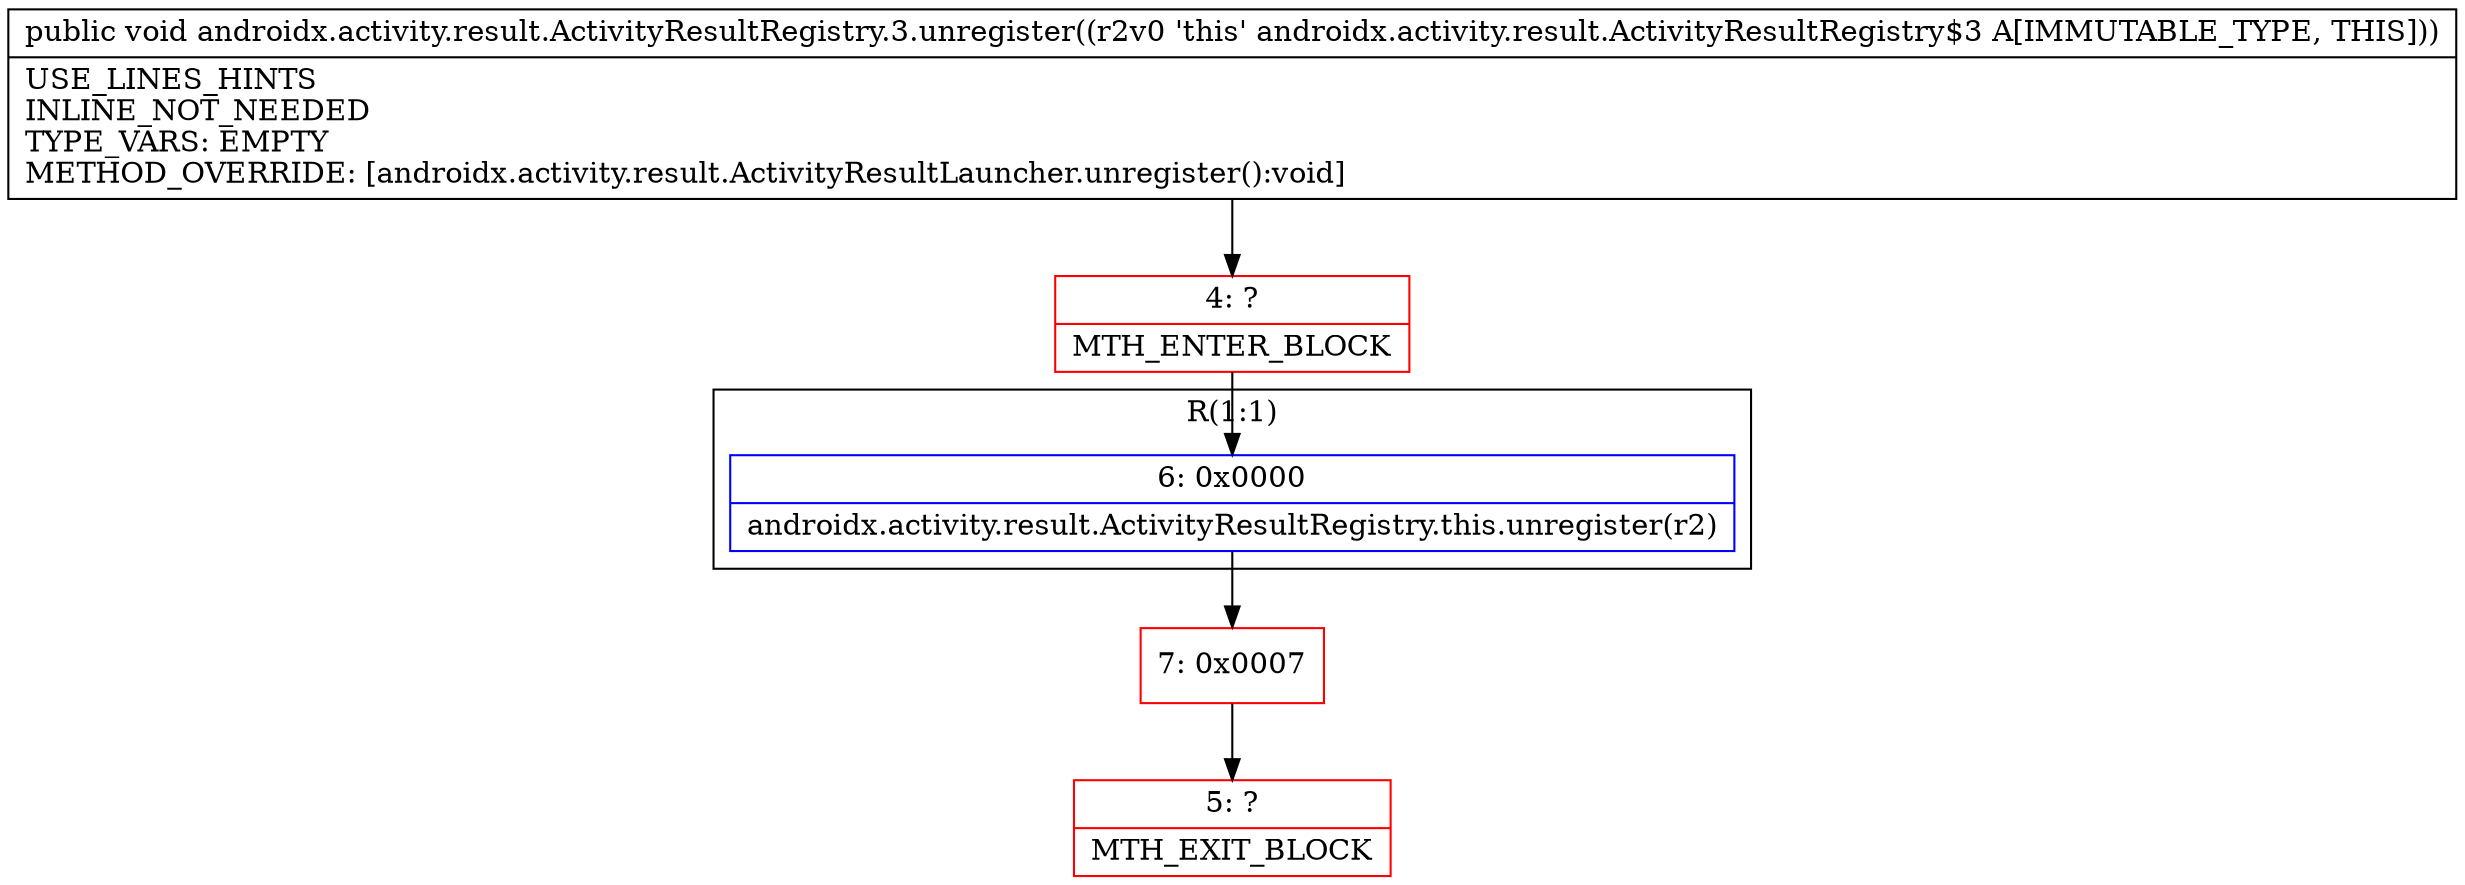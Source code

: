 digraph "CFG forandroidx.activity.result.ActivityResultRegistry.3.unregister()V" {
subgraph cluster_Region_532927793 {
label = "R(1:1)";
node [shape=record,color=blue];
Node_6 [shape=record,label="{6\:\ 0x0000|androidx.activity.result.ActivityResultRegistry.this.unregister(r2)\l}"];
}
Node_4 [shape=record,color=red,label="{4\:\ ?|MTH_ENTER_BLOCK\l}"];
Node_7 [shape=record,color=red,label="{7\:\ 0x0007}"];
Node_5 [shape=record,color=red,label="{5\:\ ?|MTH_EXIT_BLOCK\l}"];
MethodNode[shape=record,label="{public void androidx.activity.result.ActivityResultRegistry.3.unregister((r2v0 'this' androidx.activity.result.ActivityResultRegistry$3 A[IMMUTABLE_TYPE, THIS]))  | USE_LINES_HINTS\lINLINE_NOT_NEEDED\lTYPE_VARS: EMPTY\lMETHOD_OVERRIDE: [androidx.activity.result.ActivityResultLauncher.unregister():void]\l}"];
MethodNode -> Node_4;Node_6 -> Node_7;
Node_4 -> Node_6;
Node_7 -> Node_5;
}

